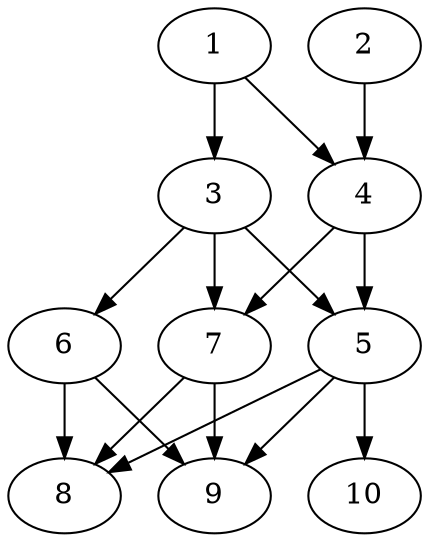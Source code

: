 // DAG automatically generated by daggen at Thu Oct  3 13:58:04 2019
// ./daggen --dot -n 10 --ccr 0.5 --fat 0.5 --regular 0.7 --density 0.9 --mindata 5242880 --maxdata 52428800 
digraph G {
  1 [size="102559744", alpha="0.17", expect_size="51279872"] 
  1 -> 3 [size ="51279872"]
  1 -> 4 [size ="51279872"]
  2 [size="49956864", alpha="0.05", expect_size="24978432"] 
  2 -> 4 [size ="24978432"]
  3 [size="99563520", alpha="0.10", expect_size="49781760"] 
  3 -> 5 [size ="49781760"]
  3 -> 6 [size ="49781760"]
  3 -> 7 [size ="49781760"]
  4 [size="74524672", alpha="0.17", expect_size="37262336"] 
  4 -> 5 [size ="37262336"]
  4 -> 7 [size ="37262336"]
  5 [size="18933760", alpha="0.16", expect_size="9466880"] 
  5 -> 8 [size ="9466880"]
  5 -> 9 [size ="9466880"]
  5 -> 10 [size ="9466880"]
  6 [size="51056640", alpha="0.10", expect_size="25528320"] 
  6 -> 8 [size ="25528320"]
  6 -> 9 [size ="25528320"]
  7 [size="94187520", alpha="0.16", expect_size="47093760"] 
  7 -> 8 [size ="47093760"]
  7 -> 9 [size ="47093760"]
  8 [size="77453312", alpha="0.05", expect_size="38726656"] 
  9 [size="13428736", alpha="0.13", expect_size="6714368"] 
  10 [size="52686848", alpha="0.04", expect_size="26343424"] 
}

